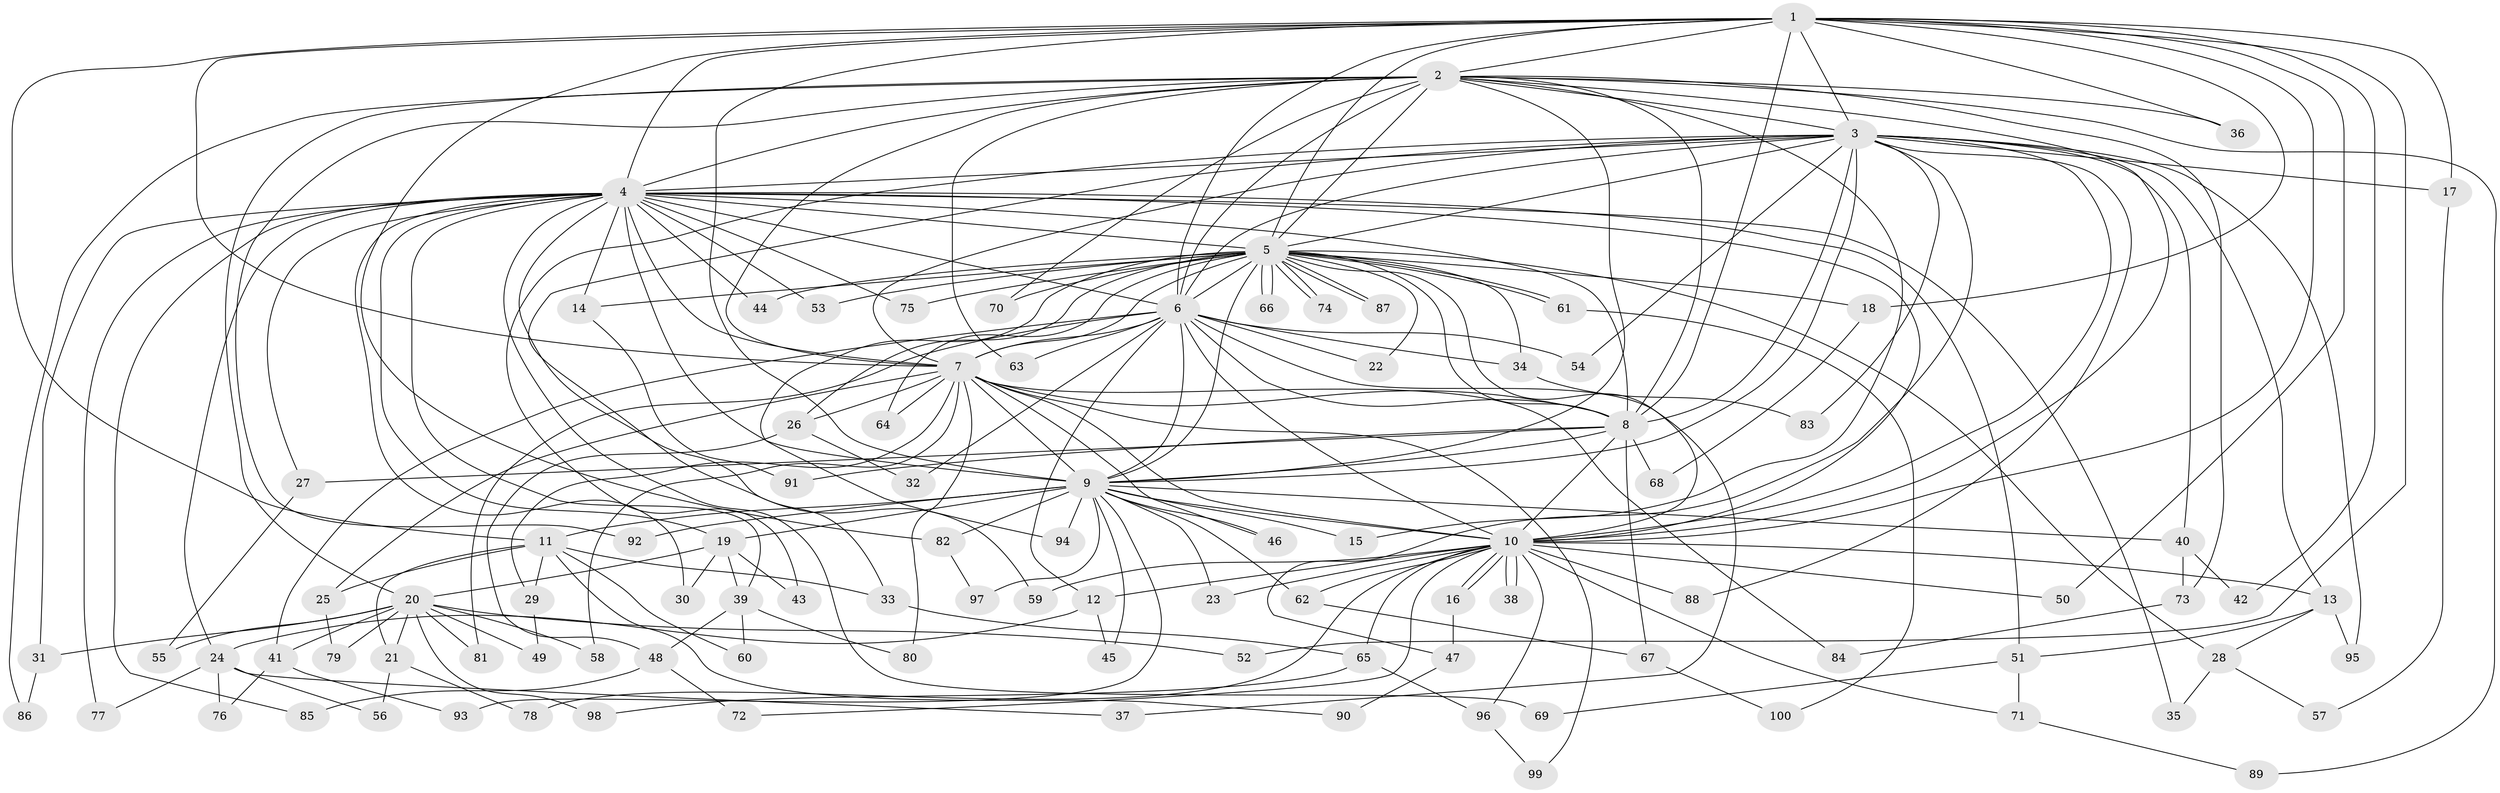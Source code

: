 // Generated by graph-tools (version 1.1) at 2025/38/02/21/25 10:38:52]
// undirected, 100 vertices, 225 edges
graph export_dot {
graph [start="1"]
  node [color=gray90,style=filled];
  1;
  2;
  3;
  4;
  5;
  6;
  7;
  8;
  9;
  10;
  11;
  12;
  13;
  14;
  15;
  16;
  17;
  18;
  19;
  20;
  21;
  22;
  23;
  24;
  25;
  26;
  27;
  28;
  29;
  30;
  31;
  32;
  33;
  34;
  35;
  36;
  37;
  38;
  39;
  40;
  41;
  42;
  43;
  44;
  45;
  46;
  47;
  48;
  49;
  50;
  51;
  52;
  53;
  54;
  55;
  56;
  57;
  58;
  59;
  60;
  61;
  62;
  63;
  64;
  65;
  66;
  67;
  68;
  69;
  70;
  71;
  72;
  73;
  74;
  75;
  76;
  77;
  78;
  79;
  80;
  81;
  82;
  83;
  84;
  85;
  86;
  87;
  88;
  89;
  90;
  91;
  92;
  93;
  94;
  95;
  96;
  97;
  98;
  99;
  100;
  1 -- 2;
  1 -- 3;
  1 -- 4;
  1 -- 5;
  1 -- 6;
  1 -- 7;
  1 -- 8;
  1 -- 9;
  1 -- 10;
  1 -- 11;
  1 -- 17;
  1 -- 18;
  1 -- 36;
  1 -- 42;
  1 -- 50;
  1 -- 52;
  1 -- 82;
  2 -- 3;
  2 -- 4;
  2 -- 5;
  2 -- 6;
  2 -- 7;
  2 -- 8;
  2 -- 9;
  2 -- 10;
  2 -- 15;
  2 -- 20;
  2 -- 36;
  2 -- 63;
  2 -- 70;
  2 -- 73;
  2 -- 86;
  2 -- 89;
  2 -- 92;
  3 -- 4;
  3 -- 5;
  3 -- 6;
  3 -- 7;
  3 -- 8;
  3 -- 9;
  3 -- 10;
  3 -- 13;
  3 -- 17;
  3 -- 33;
  3 -- 40;
  3 -- 43;
  3 -- 47;
  3 -- 54;
  3 -- 83;
  3 -- 88;
  3 -- 95;
  4 -- 5;
  4 -- 6;
  4 -- 7;
  4 -- 8;
  4 -- 9;
  4 -- 10;
  4 -- 14;
  4 -- 19;
  4 -- 24;
  4 -- 27;
  4 -- 30;
  4 -- 31;
  4 -- 35;
  4 -- 39;
  4 -- 44;
  4 -- 51;
  4 -- 53;
  4 -- 59;
  4 -- 69;
  4 -- 75;
  4 -- 77;
  4 -- 85;
  5 -- 6;
  5 -- 7;
  5 -- 8;
  5 -- 9;
  5 -- 10;
  5 -- 14;
  5 -- 18;
  5 -- 22;
  5 -- 26;
  5 -- 28;
  5 -- 34;
  5 -- 44;
  5 -- 53;
  5 -- 61;
  5 -- 61;
  5 -- 64;
  5 -- 66;
  5 -- 66;
  5 -- 70;
  5 -- 74;
  5 -- 74;
  5 -- 75;
  5 -- 87;
  5 -- 87;
  5 -- 94;
  6 -- 7;
  6 -- 8;
  6 -- 9;
  6 -- 10;
  6 -- 12;
  6 -- 22;
  6 -- 32;
  6 -- 34;
  6 -- 37;
  6 -- 41;
  6 -- 54;
  6 -- 63;
  6 -- 81;
  7 -- 8;
  7 -- 9;
  7 -- 10;
  7 -- 25;
  7 -- 26;
  7 -- 29;
  7 -- 46;
  7 -- 58;
  7 -- 64;
  7 -- 80;
  7 -- 84;
  7 -- 99;
  8 -- 9;
  8 -- 10;
  8 -- 27;
  8 -- 67;
  8 -- 68;
  8 -- 91;
  9 -- 10;
  9 -- 11;
  9 -- 15;
  9 -- 19;
  9 -- 23;
  9 -- 40;
  9 -- 45;
  9 -- 46;
  9 -- 62;
  9 -- 82;
  9 -- 92;
  9 -- 93;
  9 -- 94;
  9 -- 97;
  10 -- 12;
  10 -- 13;
  10 -- 16;
  10 -- 16;
  10 -- 23;
  10 -- 38;
  10 -- 38;
  10 -- 50;
  10 -- 59;
  10 -- 62;
  10 -- 65;
  10 -- 71;
  10 -- 72;
  10 -- 78;
  10 -- 88;
  10 -- 96;
  11 -- 21;
  11 -- 25;
  11 -- 29;
  11 -- 33;
  11 -- 60;
  11 -- 90;
  12 -- 24;
  12 -- 45;
  13 -- 28;
  13 -- 51;
  13 -- 95;
  14 -- 91;
  16 -- 47;
  17 -- 57;
  18 -- 68;
  19 -- 20;
  19 -- 30;
  19 -- 39;
  19 -- 43;
  20 -- 21;
  20 -- 31;
  20 -- 41;
  20 -- 49;
  20 -- 52;
  20 -- 55;
  20 -- 58;
  20 -- 79;
  20 -- 81;
  20 -- 98;
  21 -- 56;
  21 -- 78;
  24 -- 37;
  24 -- 56;
  24 -- 76;
  24 -- 77;
  25 -- 79;
  26 -- 32;
  26 -- 48;
  27 -- 55;
  28 -- 35;
  28 -- 57;
  29 -- 49;
  31 -- 86;
  33 -- 65;
  34 -- 83;
  39 -- 48;
  39 -- 60;
  39 -- 80;
  40 -- 42;
  40 -- 73;
  41 -- 76;
  41 -- 93;
  47 -- 90;
  48 -- 72;
  48 -- 85;
  51 -- 69;
  51 -- 71;
  61 -- 100;
  62 -- 67;
  65 -- 96;
  65 -- 98;
  67 -- 100;
  71 -- 89;
  73 -- 84;
  82 -- 97;
  96 -- 99;
}
